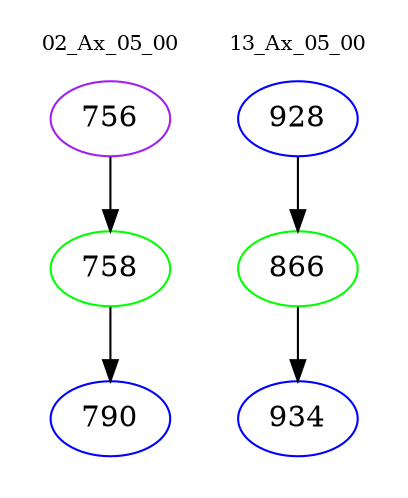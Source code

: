 digraph{
subgraph cluster_0 {
color = white
label = "02_Ax_05_00";
fontsize=10;
T0_756 [label="756", color="purple"]
T0_756 -> T0_758 [color="black"]
T0_758 [label="758", color="green"]
T0_758 -> T0_790 [color="black"]
T0_790 [label="790", color="blue"]
}
subgraph cluster_1 {
color = white
label = "13_Ax_05_00";
fontsize=10;
T1_928 [label="928", color="blue"]
T1_928 -> T1_866 [color="black"]
T1_866 [label="866", color="green"]
T1_866 -> T1_934 [color="black"]
T1_934 [label="934", color="blue"]
}
}
